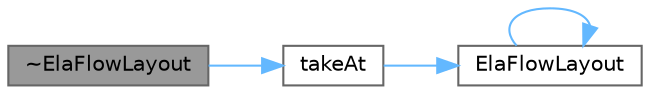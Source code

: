 digraph "~ElaFlowLayout"
{
 // LATEX_PDF_SIZE
  bgcolor="transparent";
  edge [fontname=Helvetica,fontsize=10,labelfontname=Helvetica,labelfontsize=10];
  node [fontname=Helvetica,fontsize=10,shape=box,height=0.2,width=0.4];
  rankdir="LR";
  Node1 [id="Node000001",label="~ElaFlowLayout",height=0.2,width=0.4,color="gray40", fillcolor="grey60", style="filled", fontcolor="black",tooltip="析构函数，释放流式布局资源"];
  Node1 -> Node2 [id="edge1_Node000001_Node000002",color="steelblue1",style="solid",tooltip=" "];
  Node2 [id="Node000002",label="takeAt",height=0.2,width=0.4,color="grey40", fillcolor="white", style="filled",URL="$class_ela_flow_layout.html#ae9e87c91e64c3117a0c1b621011911ff",tooltip="移除并返回指定索引的布局项"];
  Node2 -> Node3 [id="edge2_Node000002_Node000003",color="steelblue1",style="solid",tooltip=" "];
  Node3 [id="Node000003",label="ElaFlowLayout",height=0.2,width=0.4,color="grey40", fillcolor="white", style="filled",URL="$class_ela_flow_layout.html#a002d1082f8931eab5756a607fe6bc558",tooltip="构造函数，初始化流式布局（带父控件）"];
  Node3 -> Node3 [id="edge3_Node000003_Node000003",color="steelblue1",style="solid",tooltip=" "];
}

